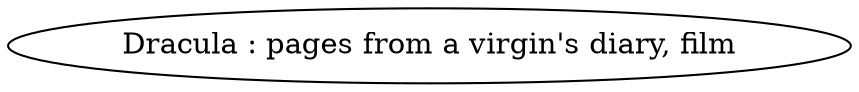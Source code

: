 // Notice UMLRM0136
digraph UMLRM0136 {
	rankdir=LR
	size="20,20"
	UMLRM0136 [label="Dracula : pages from a virgin's diary, film"]
}
